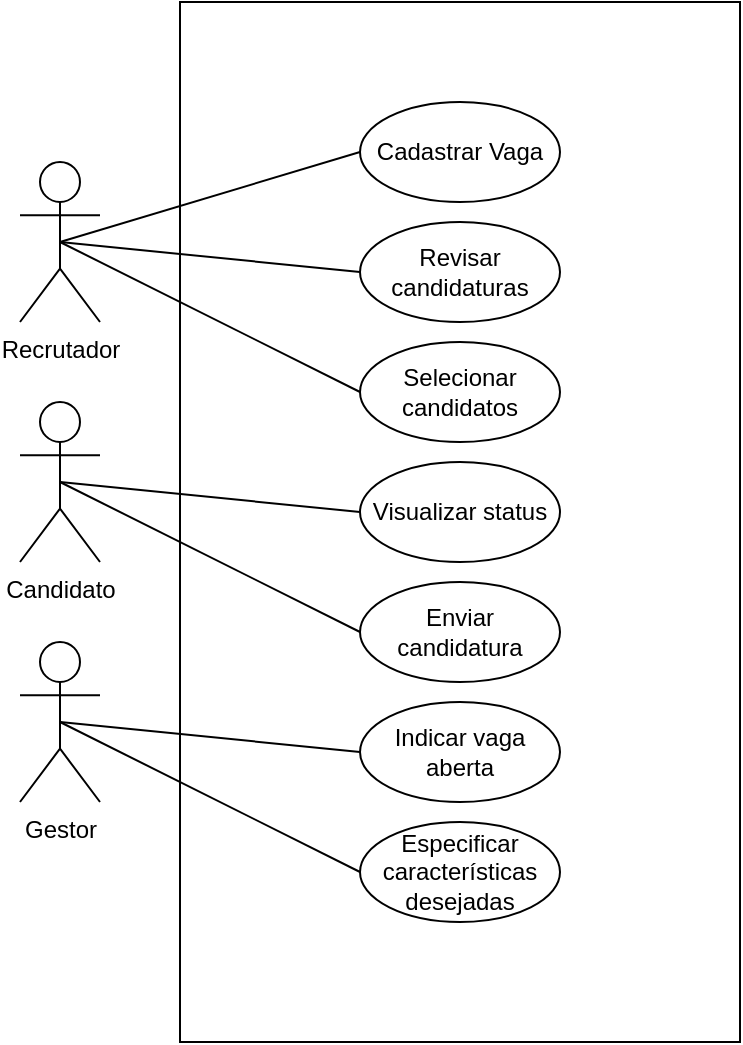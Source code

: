 <mxfile version="24.0.4" type="device">
  <diagram name="Página-1" id="7Xcef_HzvBkLTYJudTr0">
    <mxGraphModel dx="281" dy="647" grid="1" gridSize="10" guides="1" tooltips="1" connect="1" arrows="1" fold="1" page="1" pageScale="1" pageWidth="827" pageHeight="1169" math="0" shadow="0">
      <root>
        <mxCell id="0" />
        <mxCell id="1" parent="0" />
        <mxCell id="aaUzxXLTJTFCTYm2-9h8-1" value="Recrutador&lt;div&gt;&lt;br&gt;&lt;/div&gt;" style="shape=umlActor;verticalLabelPosition=bottom;verticalAlign=top;html=1;outlineConnect=0;" vertex="1" parent="1">
          <mxGeometry x="160" y="240" width="40" height="80" as="geometry" />
        </mxCell>
        <mxCell id="aaUzxXLTJTFCTYm2-9h8-3" value="Gestor" style="shape=umlActor;verticalLabelPosition=bottom;verticalAlign=top;html=1;outlineConnect=0;" vertex="1" parent="1">
          <mxGeometry x="160" y="480" width="40" height="80" as="geometry" />
        </mxCell>
        <mxCell id="aaUzxXLTJTFCTYm2-9h8-5" value="Candidato" style="shape=umlActor;verticalLabelPosition=bottom;verticalAlign=top;html=1;outlineConnect=0;" vertex="1" parent="1">
          <mxGeometry x="160" y="360" width="40" height="80" as="geometry" />
        </mxCell>
        <mxCell id="aaUzxXLTJTFCTYm2-9h8-6" value="" style="rounded=0;whiteSpace=wrap;html=1;" vertex="1" parent="1">
          <mxGeometry x="240" y="160" width="280" height="520" as="geometry" />
        </mxCell>
        <mxCell id="aaUzxXLTJTFCTYm2-9h8-7" value="Cadastrar Vaga" style="ellipse;whiteSpace=wrap;html=1;" vertex="1" parent="1">
          <mxGeometry x="330" y="210" width="100" height="50" as="geometry" />
        </mxCell>
        <mxCell id="aaUzxXLTJTFCTYm2-9h8-9" value="Revisar candidaturas" style="ellipse;whiteSpace=wrap;html=1;" vertex="1" parent="1">
          <mxGeometry x="330" y="270" width="100" height="50" as="geometry" />
        </mxCell>
        <mxCell id="aaUzxXLTJTFCTYm2-9h8-10" value="Selecionar candidatos" style="ellipse;whiteSpace=wrap;html=1;" vertex="1" parent="1">
          <mxGeometry x="330" y="330" width="100" height="50" as="geometry" />
        </mxCell>
        <mxCell id="aaUzxXLTJTFCTYm2-9h8-11" value="Indicar vaga aberta" style="ellipse;whiteSpace=wrap;html=1;" vertex="1" parent="1">
          <mxGeometry x="330" y="510" width="100" height="50" as="geometry" />
        </mxCell>
        <mxCell id="aaUzxXLTJTFCTYm2-9h8-12" value="Enviar candidatura" style="ellipse;whiteSpace=wrap;html=1;" vertex="1" parent="1">
          <mxGeometry x="330" y="450" width="100" height="50" as="geometry" />
        </mxCell>
        <mxCell id="aaUzxXLTJTFCTYm2-9h8-13" value="Especificar características desejadas" style="ellipse;whiteSpace=wrap;html=1;" vertex="1" parent="1">
          <mxGeometry x="330" y="570" width="100" height="50" as="geometry" />
        </mxCell>
        <mxCell id="aaUzxXLTJTFCTYm2-9h8-14" value="Visualizar status" style="ellipse;whiteSpace=wrap;html=1;" vertex="1" parent="1">
          <mxGeometry x="330" y="390" width="100" height="50" as="geometry" />
        </mxCell>
        <mxCell id="aaUzxXLTJTFCTYm2-9h8-15" style="edgeStyle=orthogonalEdgeStyle;rounded=0;orthogonalLoop=1;jettySize=auto;html=1;exitX=0.5;exitY=1;exitDx=0;exitDy=0;" edge="1" parent="1" source="aaUzxXLTJTFCTYm2-9h8-9" target="aaUzxXLTJTFCTYm2-9h8-9">
          <mxGeometry relative="1" as="geometry" />
        </mxCell>
        <mxCell id="aaUzxXLTJTFCTYm2-9h8-16" style="rounded=0;orthogonalLoop=1;jettySize=auto;html=1;exitX=0.5;exitY=0.5;exitDx=0;exitDy=0;exitPerimeter=0;entryX=0;entryY=0.5;entryDx=0;entryDy=0;endArrow=none;endFill=0;" edge="1" parent="1" source="aaUzxXLTJTFCTYm2-9h8-1" target="aaUzxXLTJTFCTYm2-9h8-7">
          <mxGeometry relative="1" as="geometry" />
        </mxCell>
        <mxCell id="aaUzxXLTJTFCTYm2-9h8-18" style="rounded=0;orthogonalLoop=1;jettySize=auto;html=1;exitX=0.5;exitY=0.5;exitDx=0;exitDy=0;exitPerimeter=0;entryX=0;entryY=0.5;entryDx=0;entryDy=0;endArrow=none;endFill=0;" edge="1" parent="1" source="aaUzxXLTJTFCTYm2-9h8-1" target="aaUzxXLTJTFCTYm2-9h8-10">
          <mxGeometry relative="1" as="geometry" />
        </mxCell>
        <mxCell id="aaUzxXLTJTFCTYm2-9h8-17" style="rounded=0;orthogonalLoop=1;jettySize=auto;html=1;exitX=0.5;exitY=0.5;exitDx=0;exitDy=0;exitPerimeter=0;entryX=0;entryY=0.5;entryDx=0;entryDy=0;endArrow=none;endFill=0;" edge="1" parent="1" source="aaUzxXLTJTFCTYm2-9h8-1" target="aaUzxXLTJTFCTYm2-9h8-9">
          <mxGeometry relative="1" as="geometry" />
        </mxCell>
        <mxCell id="aaUzxXLTJTFCTYm2-9h8-21" style="rounded=0;orthogonalLoop=1;jettySize=auto;html=1;exitX=0.5;exitY=0.5;exitDx=0;exitDy=0;exitPerimeter=0;entryX=0;entryY=0.5;entryDx=0;entryDy=0;endArrow=none;endFill=0;" edge="1" parent="1" source="aaUzxXLTJTFCTYm2-9h8-5" target="aaUzxXLTJTFCTYm2-9h8-12">
          <mxGeometry relative="1" as="geometry" />
        </mxCell>
        <mxCell id="aaUzxXLTJTFCTYm2-9h8-20" style="rounded=0;orthogonalLoop=1;jettySize=auto;html=1;exitX=0.5;exitY=0.5;exitDx=0;exitDy=0;exitPerimeter=0;entryX=0;entryY=0.5;entryDx=0;entryDy=0;endArrow=none;endFill=0;" edge="1" parent="1" source="aaUzxXLTJTFCTYm2-9h8-5" target="aaUzxXLTJTFCTYm2-9h8-14">
          <mxGeometry relative="1" as="geometry" />
        </mxCell>
        <mxCell id="aaUzxXLTJTFCTYm2-9h8-22" style="rounded=0;orthogonalLoop=1;jettySize=auto;html=1;exitX=0.5;exitY=0.5;exitDx=0;exitDy=0;exitPerimeter=0;entryX=0;entryY=0.5;entryDx=0;entryDy=0;endArrow=none;endFill=0;" edge="1" parent="1" source="aaUzxXLTJTFCTYm2-9h8-3" target="aaUzxXLTJTFCTYm2-9h8-11">
          <mxGeometry relative="1" as="geometry" />
        </mxCell>
        <mxCell id="aaUzxXLTJTFCTYm2-9h8-24" style="rounded=0;orthogonalLoop=1;jettySize=auto;html=1;exitX=0;exitY=0.5;exitDx=0;exitDy=0;entryX=0.5;entryY=0.5;entryDx=0;entryDy=0;entryPerimeter=0;endArrow=none;endFill=0;" edge="1" parent="1" source="aaUzxXLTJTFCTYm2-9h8-13" target="aaUzxXLTJTFCTYm2-9h8-3">
          <mxGeometry relative="1" as="geometry" />
        </mxCell>
      </root>
    </mxGraphModel>
  </diagram>
</mxfile>
